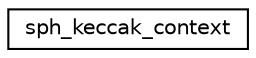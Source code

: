 digraph "Graphical Class Hierarchy"
{
 // LATEX_PDF_SIZE
  edge [fontname="Helvetica",fontsize="10",labelfontname="Helvetica",labelfontsize="10"];
  node [fontname="Helvetica",fontsize="10",shape=record];
  rankdir="LR";
  Node0 [label="sph_keccak_context",height=0.2,width=0.4,color="black", fillcolor="white", style="filled",URL="$structsph__keccak__context.html",tooltip=" "];
}
